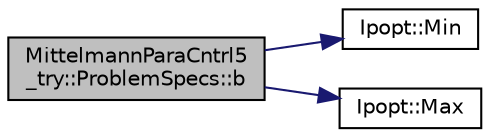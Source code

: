 digraph "MittelmannParaCntrl5_try::ProblemSpecs::b"
{
  edge [fontname="Helvetica",fontsize="10",labelfontname="Helvetica",labelfontsize="10"];
  node [fontname="Helvetica",fontsize="10",shape=record];
  rankdir="LR";
  Node10 [label="MittelmannParaCntrl5\l_try::ProblemSpecs::b",height=0.2,width=0.4,color="black", fillcolor="grey75", style="filled", fontcolor="black"];
  Node10 -> Node11 [color="midnightblue",fontsize="10",style="solid",fontname="Helvetica"];
  Node11 [label="Ipopt::Min",height=0.2,width=0.4,color="black", fillcolor="white", style="filled",URL="$d7/db2/namespace_ipopt.html#a8ec0c10ece3279f5ab0e4a3c073cbf48"];
  Node10 -> Node12 [color="midnightblue",fontsize="10",style="solid",fontname="Helvetica"];
  Node12 [label="Ipopt::Max",height=0.2,width=0.4,color="black", fillcolor="white", style="filled",URL="$d7/db2/namespace_ipopt.html#a58d1b9886a207be5b242eb514fe79e95"];
}
